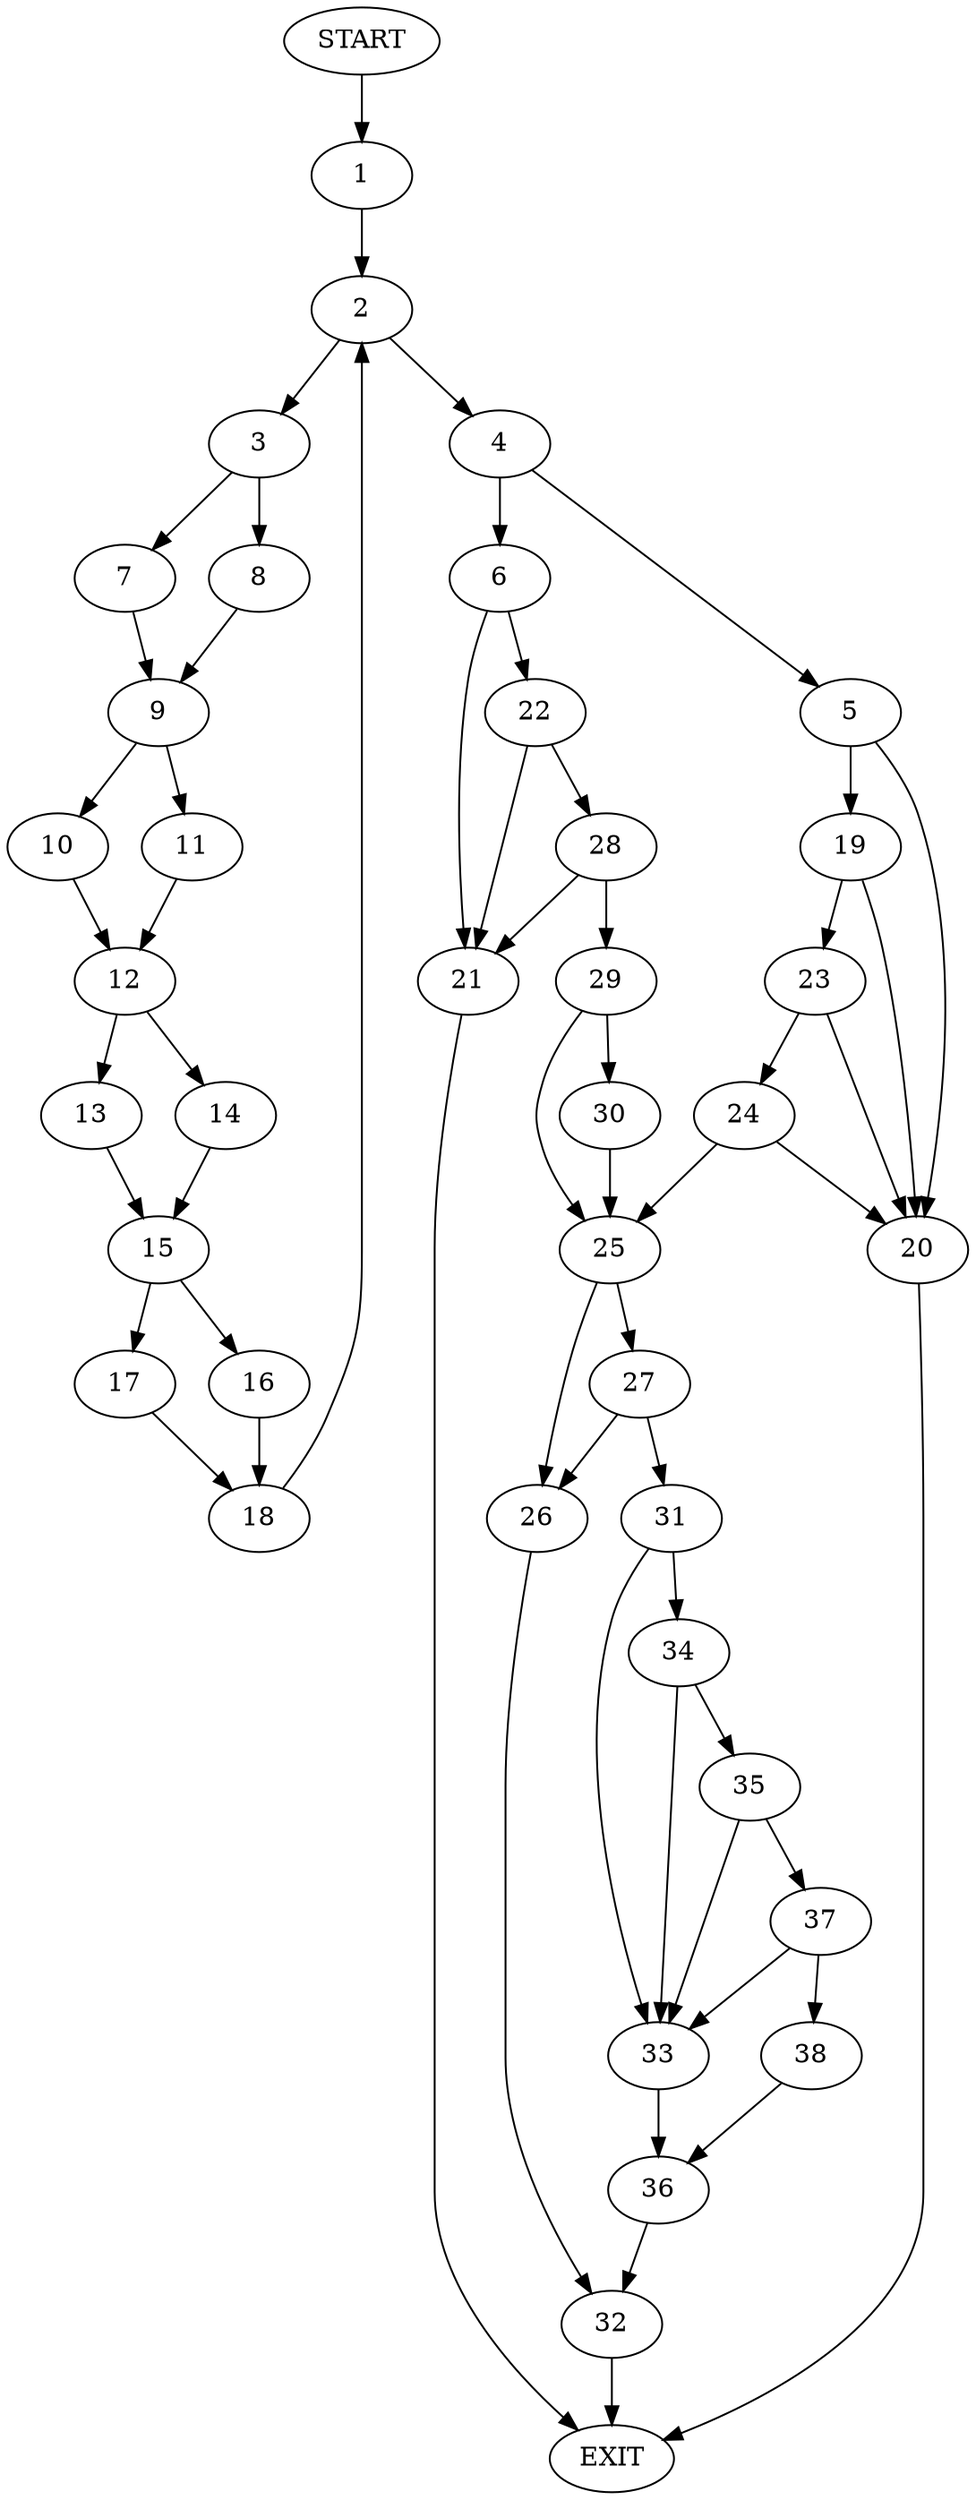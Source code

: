 digraph {
0 [label="START"]
39 [label="EXIT"]
0 -> 1
1 -> 2
2 -> 3
2 -> 4
4 -> 5
4 -> 6
3 -> 7
3 -> 8
8 -> 9
7 -> 9
9 -> 10
9 -> 11
11 -> 12
10 -> 12
12 -> 13
12 -> 14
13 -> 15
14 -> 15
15 -> 16
15 -> 17
16 -> 18
17 -> 18
18 -> 2
5 -> 19
5 -> 20
6 -> 21
6 -> 22
19 -> 23
19 -> 20
20 -> 39
23 -> 24
23 -> 20
24 -> 25
24 -> 20
25 -> 26
25 -> 27
22 -> 28
22 -> 21
21 -> 39
28 -> 21
28 -> 29
29 -> 30
29 -> 25
30 -> 25
27 -> 26
27 -> 31
26 -> 32
31 -> 33
31 -> 34
32 -> 39
34 -> 35
34 -> 33
33 -> 36
35 -> 33
35 -> 37
37 -> 38
37 -> 33
38 -> 36
36 -> 32
}
